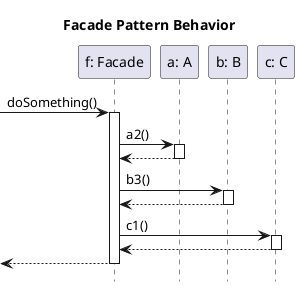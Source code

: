 @startuml

hide footbox
title Facade Pattern Behavior

participant "f: Facade" as F
participant "a: A" as A
participant "b: B" as B
participant "c: C" as C


[-> F: doSomething()
activate F
F -> A: a2()
activate A
A --> F
deactivate A
F -> B: b3()
activate B
B --> F
deactivate B
F -> C: c1()
activate C
C --> F
deactivate C
[<-- F
deactivate F

@enduml
